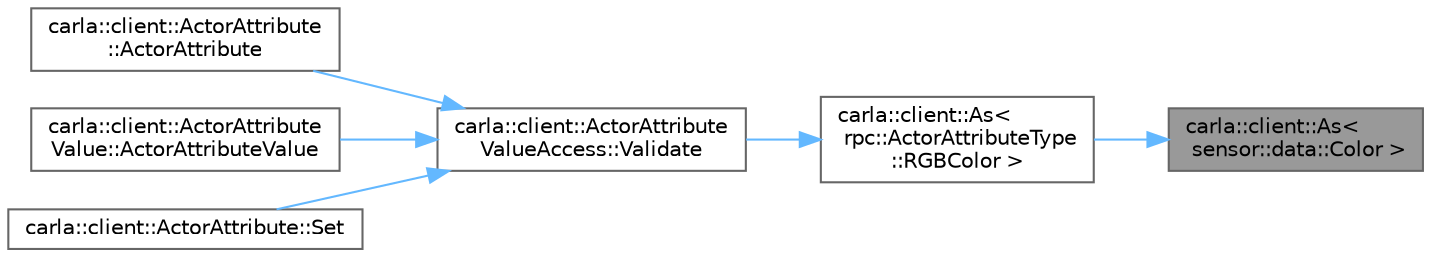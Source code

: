 digraph "carla::client::As&lt; sensor::data::Color &gt;"
{
 // INTERACTIVE_SVG=YES
 // LATEX_PDF_SIZE
  bgcolor="transparent";
  edge [fontname=Helvetica,fontsize=10,labelfontname=Helvetica,labelfontsize=10];
  node [fontname=Helvetica,fontsize=10,shape=box,height=0.2,width=0.4];
  rankdir="RL";
  Node1 [id="Node000001",label="carla::client::As\<\l sensor::data::Color \>",height=0.2,width=0.4,color="gray40", fillcolor="grey60", style="filled", fontcolor="black",tooltip=" "];
  Node1 -> Node2 [id="edge1_Node000001_Node000002",dir="back",color="steelblue1",style="solid",tooltip=" "];
  Node2 [id="Node000002",label="carla::client::As\<\l rpc::ActorAttributeType\l::RGBColor \>",height=0.2,width=0.4,color="grey40", fillcolor="white", style="filled",URL="$d2/daf/namespacecarla_1_1client.html#aa60f8a0cdda47fbe9dafdf051b1bea96",tooltip=" "];
  Node2 -> Node3 [id="edge2_Node000002_Node000003",dir="back",color="steelblue1",style="solid",tooltip=" "];
  Node3 [id="Node000003",label="carla::client::ActorAttribute\lValueAccess::Validate",height=0.2,width=0.4,color="grey40", fillcolor="white", style="filled",URL="$df/d8a/classcarla_1_1client_1_1ActorAttributeValueAccess.html#a30be314268f06acdc33cbef7a454e6ec",tooltip=" "];
  Node3 -> Node4 [id="edge3_Node000003_Node000004",dir="back",color="steelblue1",style="solid",tooltip=" "];
  Node4 [id="Node000004",label="carla::client::ActorAttribute\l::ActorAttribute",height=0.2,width=0.4,color="grey40", fillcolor="white", style="filled",URL="$dc/db1/classcarla_1_1client_1_1ActorAttribute.html#a5b1987a41ca6500b4b440bd38ca955e8",tooltip=" "];
  Node3 -> Node5 [id="edge4_Node000003_Node000005",dir="back",color="steelblue1",style="solid",tooltip=" "];
  Node5 [id="Node000005",label="carla::client::ActorAttribute\lValue::ActorAttributeValue",height=0.2,width=0.4,color="grey40", fillcolor="white", style="filled",URL="$d3/dfa/classcarla_1_1client_1_1ActorAttributeValue.html#a6b623a72ce19c66c7957177699e94063",tooltip=" "];
  Node3 -> Node6 [id="edge5_Node000003_Node000006",dir="back",color="steelblue1",style="solid",tooltip=" "];
  Node6 [id="Node000006",label="carla::client::ActorAttribute::Set",height=0.2,width=0.4,color="grey40", fillcolor="white", style="filled",URL="$dc/db1/classcarla_1_1client_1_1ActorAttribute.html#a4eca814003bed23d308d81e18dff74c2",tooltip="Set the value of this attribute."];
}
